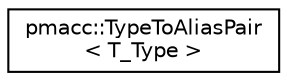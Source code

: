 digraph "Graphical Class Hierarchy"
{
 // LATEX_PDF_SIZE
  edge [fontname="Helvetica",fontsize="10",labelfontname="Helvetica",labelfontsize="10"];
  node [fontname="Helvetica",fontsize="10",shape=record];
  rankdir="LR";
  Node0 [label="pmacc::TypeToAliasPair\l\< T_Type \>",height=0.2,width=0.4,color="black", fillcolor="white", style="filled",URL="$structpmacc_1_1_type_to_alias_pair.html",tooltip="create boost mpl pair"];
}
